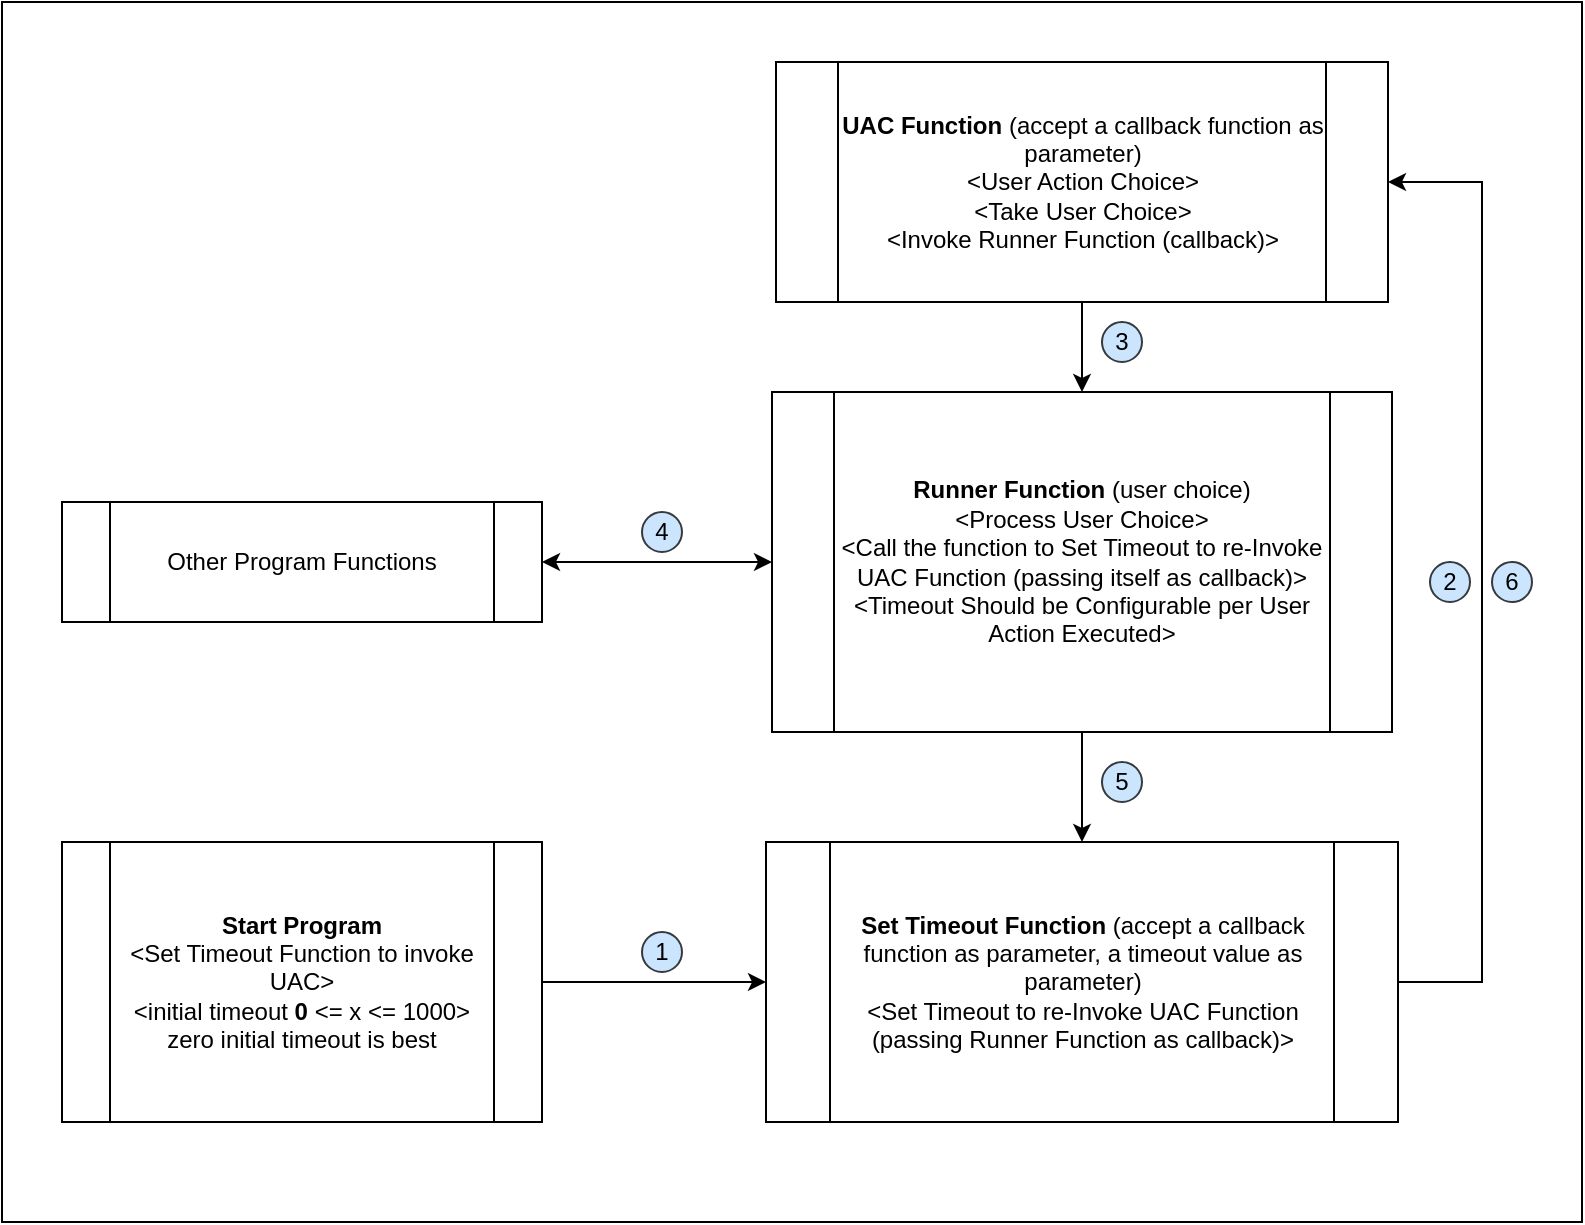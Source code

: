 <mxfile version="26.0.4">
  <diagram name="Page-1" id="e5xL3mZSCdcu3TutBcEE">
    <mxGraphModel grid="1" page="1" gridSize="10" guides="1" tooltips="1" connect="1" arrows="1" fold="1" pageScale="1" pageWidth="827" pageHeight="1169" math="0" shadow="0">
      <root>
        <mxCell id="0" />
        <mxCell id="md_w1pux99HyGkawT8tR-18" value="Framer" style="locked=1;" parent="0" />
        <mxCell id="md_w1pux99HyGkawT8tR-19" value="" style="rounded=0;whiteSpace=wrap;html=1;" vertex="1" parent="md_w1pux99HyGkawT8tR-18">
          <mxGeometry x="30" y="390" width="790" height="610" as="geometry" />
        </mxCell>
        <mxCell id="1" style="locked=1;" parent="0" />
        <mxCell id="ul6H5wH7IRtJ_2gxmPZY-10" style="edgeStyle=orthogonalEdgeStyle;rounded=0;orthogonalLoop=1;jettySize=auto;html=1;entryX=0;entryY=0.5;entryDx=0;entryDy=0;" edge="1" parent="1" source="ul6H5wH7IRtJ_2gxmPZY-1" target="ul6H5wH7IRtJ_2gxmPZY-14">
          <mxGeometry relative="1" as="geometry" />
        </mxCell>
        <mxCell id="ul6H5wH7IRtJ_2gxmPZY-1" value="&lt;b&gt;Start Program&lt;/b&gt;&lt;div&gt;&amp;lt;Set Timeout Function to invoke UAC&amp;gt;&lt;/div&gt;&lt;div&gt;&amp;lt;initial timeout&lt;b&gt; 0 &lt;/b&gt;&amp;lt;= x &amp;lt;= 1000&amp;gt;&lt;/div&gt;&lt;div&gt;zero initial timeout is best&lt;/div&gt;" style="shape=process;whiteSpace=wrap;html=1;backgroundOutline=1;" vertex="1" parent="1">
          <mxGeometry x="60" y="810" width="240" height="140" as="geometry" />
        </mxCell>
        <mxCell id="ul6H5wH7IRtJ_2gxmPZY-6" style="edgeStyle=orthogonalEdgeStyle;rounded=0;orthogonalLoop=1;jettySize=auto;html=1;" edge="1" parent="1" source="ul6H5wH7IRtJ_2gxmPZY-2" target="ul6H5wH7IRtJ_2gxmPZY-3">
          <mxGeometry relative="1" as="geometry" />
        </mxCell>
        <mxCell id="ul6H5wH7IRtJ_2gxmPZY-2" value="&lt;b&gt;UAC Function&lt;/b&gt; (accept a callback function as parameter)&lt;div&gt;&amp;lt;User Action Choice&amp;gt;&lt;/div&gt;&lt;div&gt;&amp;lt;Take User Choice&amp;gt;&lt;/div&gt;&lt;div&gt;&amp;lt;Invoke Runner Function (callback)&amp;gt;&lt;/div&gt;" style="shape=process;whiteSpace=wrap;html=1;backgroundOutline=1;" vertex="1" parent="1">
          <mxGeometry x="417" y="420" width="306" height="120" as="geometry" />
        </mxCell>
        <mxCell id="ul6H5wH7IRtJ_2gxmPZY-7" style="edgeStyle=orthogonalEdgeStyle;rounded=0;orthogonalLoop=1;jettySize=auto;html=1;entryX=1;entryY=0.5;entryDx=0;entryDy=0;exitX=1;exitY=0.5;exitDx=0;exitDy=0;" edge="1" parent="1" source="ul6H5wH7IRtJ_2gxmPZY-14" target="ul6H5wH7IRtJ_2gxmPZY-2">
          <mxGeometry relative="1" as="geometry">
            <Array as="points">
              <mxPoint x="770" y="880" />
              <mxPoint x="770" y="480" />
            </Array>
          </mxGeometry>
        </mxCell>
        <mxCell id="ul6H5wH7IRtJ_2gxmPZY-15" style="edgeStyle=orthogonalEdgeStyle;rounded=0;orthogonalLoop=1;jettySize=auto;html=1;" edge="1" parent="1" source="ul6H5wH7IRtJ_2gxmPZY-3" target="ul6H5wH7IRtJ_2gxmPZY-14">
          <mxGeometry relative="1" as="geometry" />
        </mxCell>
        <mxCell id="ul6H5wH7IRtJ_2gxmPZY-3" value="&lt;b&gt;Runner Function&lt;/b&gt; (user choice)&lt;div&gt;&amp;lt;Process User Choice&amp;gt;&lt;/div&gt;&lt;div&gt;&amp;lt;Call the function to Set Timeout to re-Invoke UAC Function (passing itself as callback)&amp;gt;&lt;/div&gt;&lt;div&gt;&amp;lt;Timeout Should be Configurable per User Action Executed&amp;gt;&lt;/div&gt;" style="shape=process;whiteSpace=wrap;html=1;backgroundOutline=1;" vertex="1" parent="1">
          <mxGeometry x="415" y="585" width="310" height="170" as="geometry" />
        </mxCell>
        <mxCell id="ul6H5wH7IRtJ_2gxmPZY-5" style="edgeStyle=orthogonalEdgeStyle;rounded=0;orthogonalLoop=1;jettySize=auto;html=1;startArrow=classic;startFill=1;" edge="1" parent="1" source="ul6H5wH7IRtJ_2gxmPZY-4" target="ul6H5wH7IRtJ_2gxmPZY-3">
          <mxGeometry relative="1" as="geometry" />
        </mxCell>
        <mxCell id="ul6H5wH7IRtJ_2gxmPZY-4" value="Other Program Functions" style="shape=process;whiteSpace=wrap;html=1;backgroundOutline=1;" vertex="1" parent="1">
          <mxGeometry x="60" y="640" width="240" height="60" as="geometry" />
        </mxCell>
        <mxCell id="ul6H5wH7IRtJ_2gxmPZY-8" value="5" style="ellipse;whiteSpace=wrap;html=1;aspect=fixed;fillColor=#cce5ff;strokeColor=#36393d;" vertex="1" parent="1">
          <mxGeometry x="580" y="770" width="20" height="20" as="geometry" />
        </mxCell>
        <mxCell id="ul6H5wH7IRtJ_2gxmPZY-9" value="2" style="ellipse;whiteSpace=wrap;html=1;aspect=fixed;fillColor=#cce5ff;strokeColor=#36393d;" vertex="1" parent="1">
          <mxGeometry x="744" y="670" width="20" height="20" as="geometry" />
        </mxCell>
        <mxCell id="ul6H5wH7IRtJ_2gxmPZY-12" value="1" style="ellipse;whiteSpace=wrap;html=1;aspect=fixed;fillColor=#cce5ff;strokeColor=#36393d;" vertex="1" parent="1">
          <mxGeometry x="350" y="855" width="20" height="20" as="geometry" />
        </mxCell>
        <mxCell id="ul6H5wH7IRtJ_2gxmPZY-13" value="3" style="ellipse;whiteSpace=wrap;html=1;aspect=fixed;fillColor=#cce5ff;strokeColor=#36393d;" vertex="1" parent="1">
          <mxGeometry x="580" y="550" width="20" height="20" as="geometry" />
        </mxCell>
        <mxCell id="ul6H5wH7IRtJ_2gxmPZY-14" value="&lt;b&gt;Set Timeout Function&lt;/b&gt; (accept a callback function as parameter, a timeout value as parameter)&lt;div&gt;&amp;lt;Set Timeout to re-Invoke UAC Function (passing Runner Function as callback)&amp;gt;&lt;/div&gt;" style="shape=process;whiteSpace=wrap;html=1;backgroundOutline=1;" vertex="1" parent="1">
          <mxGeometry x="412" y="810" width="316" height="140" as="geometry" />
        </mxCell>
        <mxCell id="ul6H5wH7IRtJ_2gxmPZY-17" value="6" style="ellipse;whiteSpace=wrap;html=1;aspect=fixed;fillColor=#cce5ff;strokeColor=#36393d;" vertex="1" parent="1">
          <mxGeometry x="775" y="670" width="20" height="20" as="geometry" />
        </mxCell>
        <mxCell id="ul6H5wH7IRtJ_2gxmPZY-19" value="4" style="ellipse;whiteSpace=wrap;html=1;aspect=fixed;fillColor=#cce5ff;strokeColor=#36393d;" vertex="1" parent="1">
          <mxGeometry x="350" y="645" width="20" height="20" as="geometry" />
        </mxCell>
      </root>
    </mxGraphModel>
  </diagram>
</mxfile>
